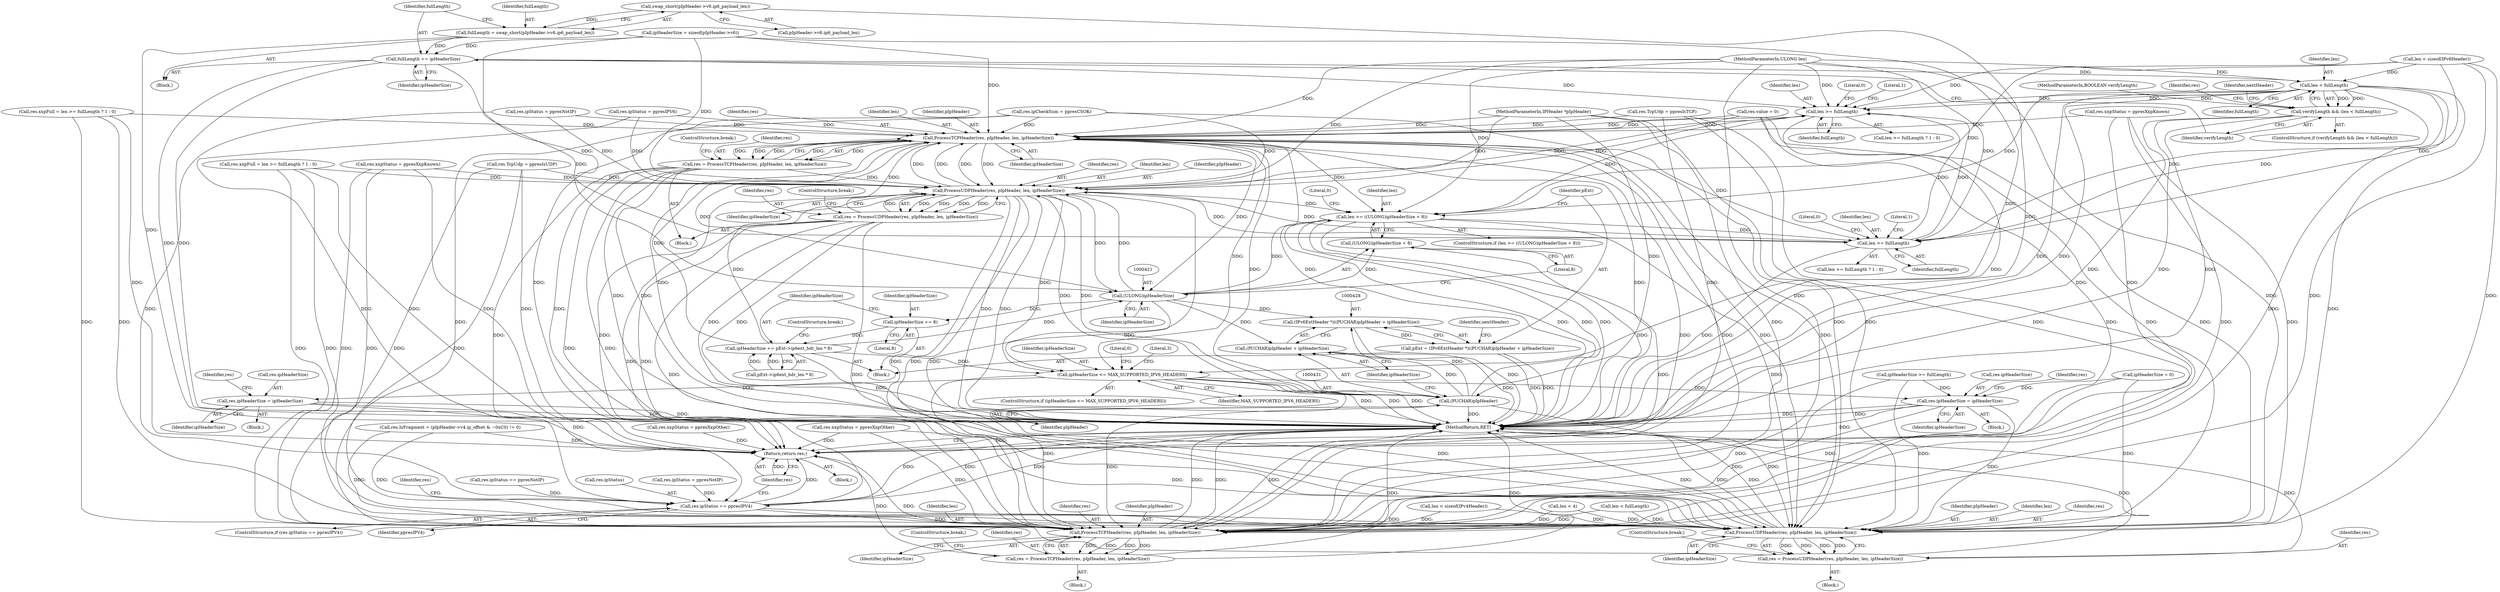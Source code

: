 digraph "0_kvm-guest-drivers-windows_723416fa4210b7464b28eab89cc76252e6193ac1_5@pointer" {
"1000313" [label="(Call,swap_short(pIpHeader->v6.ip6_payload_len))"];
"1000311" [label="(Call,fullLength = swap_short(pIpHeader->v6.ip6_payload_len))"];
"1000319" [label="(Call,fullLength += ipHeaderSize)"];
"1000325" [label="(Call,len < fullLength)"];
"1000323" [label="(Call,verifyLength && (len < fullLength))"];
"1000364" [label="(Call,len >= fullLength)"];
"1000371" [label="(Call,ProcessTCPHeader(res, pIpHeader, len, ipHeaderSize))"];
"1000369" [label="(Call,res = ProcessTCPHeader(res, pIpHeader, len, ipHeaderSize))"];
"1000403" [label="(Call,ProcessUDPHeader(res, pIpHeader, len, ipHeaderSize))"];
"1000396" [label="(Call,len >= fullLength)"];
"1000401" [label="(Call,res = ProcessUDPHeader(res, pIpHeader, len, ipHeaderSize))"];
"1000518" [label="(Call,res.ipStatus == ppresIPV4)"];
"1000553" [label="(Call,ProcessTCPHeader(res, pIpHeader, len, ipHeaderSize))"];
"1000551" [label="(Call,res = ProcessTCPHeader(res, pIpHeader, len, ipHeaderSize))"];
"1000576" [label="(Return,return res;)"];
"1000563" [label="(Call,ProcessUDPHeader(res, pIpHeader, len, ipHeaderSize))"];
"1000561" [label="(Call,res = ProcessUDPHeader(res, pIpHeader, len, ipHeaderSize))"];
"1000417" [label="(Call,len >= ((ULONG)ipHeaderSize + 8))"];
"1000420" [label="(Call,(ULONG)ipHeaderSize)"];
"1000419" [label="(Call,(ULONG)ipHeaderSize + 8)"];
"1000427" [label="(Call,(IPv6ExtHeader *)((PUCHAR)pIpHeader + ipHeaderSize))"];
"1000425" [label="(Call,pExt = (IPv6ExtHeader *)((PUCHAR)pIpHeader + ipHeaderSize))"];
"1000429" [label="(Call,(PUCHAR)pIpHeader + ipHeaderSize)"];
"1000439" [label="(Call,ipHeaderSize += 8)"];
"1000442" [label="(Call,ipHeaderSize += pExt->ip6ext_hdr_len * 8)"];
"1000483" [label="(Call,ipHeaderSize <= MAX_SUPPORTED_IPV6_HEADERS)"];
"1000498" [label="(Call,res.ipHeaderSize = ipHeaderSize)"];
"1000524" [label="(Call,res.ipHeaderSize = ipHeaderSize)"];
"1000430" [label="(Call,(PUCHAR)pIpHeader)"];
"1000519" [label="(Call,res.ipStatus)"];
"1000498" [label="(Call,res.ipHeaderSize = ipHeaderSize)"];
"1000563" [label="(Call,ProcessUDPHeader(res, pIpHeader, len, ipHeaderSize))"];
"1000104" [label="(Block,)"];
"1000443" [label="(Identifier,ipHeaderSize)"];
"1000430" [label="(Call,(PUCHAR)pIpHeader)"];
"1000435" [label="(Identifier,nextHeader)"];
"1000103" [label="(MethodParameterIn,BOOLEAN verifyLength)"];
"1000314" [label="(Call,pIpHeader->v6.ip6_payload_len)"];
"1000271" [label="(Call,len < sizeof(IPv6Header))"];
"1000101" [label="(MethodParameterIn,IPHeader *pIpHeader)"];
"1000423" [label="(Literal,8)"];
"1000407" [label="(Identifier,ipHeaderSize)"];
"1000567" [label="(Identifier,ipHeaderSize)"];
"1000528" [label="(Identifier,ipHeaderSize)"];
"1000568" [label="(ControlStructure,break;)"];
"1000482" [label="(ControlStructure,if (ipHeaderSize <= MAX_SUPPORTED_IPV6_HEADERS))"];
"1000524" [label="(Call,res.ipHeaderSize = ipHeaderSize)"];
"1000419" [label="(Call,(ULONG)ipHeaderSize + 8)"];
"1000417" [label="(Call,len >= ((ULONG)ipHeaderSize + 8))"];
"1000558" [label="(ControlStructure,break;)"];
"1000397" [label="(Identifier,len)"];
"1000485" [label="(Identifier,MAX_SUPPORTED_IPV6_HEADERS)"];
"1000403" [label="(Call,ProcessUDPHeader(res, pIpHeader, len, ipHeaderSize))"];
"1000311" [label="(Call,fullLength = swap_short(pIpHeader->v6.ip6_payload_len))"];
"1000321" [label="(Identifier,ipHeaderSize)"];
"1000406" [label="(Identifier,len)"];
"1000224" [label="(Call,ipHeaderSize >= fullLength)"];
"1000320" [label="(Identifier,fullLength)"];
"1000368" [label="(Literal,0)"];
"1000427" [label="(Call,(IPv6ExtHeader *)((PUCHAR)pIpHeader + ipHeaderSize))"];
"1000367" [label="(Literal,1)"];
"1000551" [label="(Call,res = ProcessTCPHeader(res, pIpHeader, len, ipHeaderSize))"];
"1000331" [label="(Identifier,res)"];
"1000561" [label="(Call,res = ProcessUDPHeader(res, pIpHeader, len, ipHeaderSize))"];
"1000502" [label="(Identifier,ipHeaderSize)"];
"1000520" [label="(Identifier,res)"];
"1000486" [label="(Block,)"];
"1000313" [label="(Call,swap_short(pIpHeader->v6.ip6_payload_len))"];
"1000147" [label="(Call,res.value = 0)"];
"1000439" [label="(Call,ipHeaderSize += 8)"];
"1000442" [label="(Call,ipHeaderSize += pExt->ip6ext_hdr_len * 8)"];
"1000522" [label="(Identifier,ppresIPV4)"];
"1000372" [label="(Identifier,res)"];
"1000319" [label="(Call,fullLength += ipHeaderSize)"];
"1000326" [label="(Identifier,len)"];
"1000433" [label="(Identifier,ipHeaderSize)"];
"1000359" [label="(Call,res.xxpFull = len >= fullLength ? 1 : 0)"];
"1000512" [label="(Call,res.ipStatus = ppresNotIP)"];
"1000401" [label="(Call,res = ProcessUDPHeader(res, pIpHeader, len, ipHeaderSize))"];
"1000429" [label="(Call,(PUCHAR)pIpHeader + ipHeaderSize)"];
"1000375" [label="(Identifier,ipHeaderSize)"];
"1000529" [label="(Call,res.IsFragment = (pIpHeader->v4.ip_offset & ~0xC0) != 0)"];
"1000269" [label="(Block,)"];
"1000531" [label="(Identifier,res)"];
"1000526" [label="(Identifier,res)"];
"1000578" [label="(MethodReturn,RET)"];
"1000312" [label="(Identifier,fullLength)"];
"1000370" [label="(Identifier,res)"];
"1000338" [label="(Identifier,nextHeader)"];
"1000374" [label="(Identifier,len)"];
"1000408" [label="(ControlStructure,break;)"];
"1000441" [label="(Literal,8)"];
"1000432" [label="(Identifier,pIpHeader)"];
"1000576" [label="(Return,return res;)"];
"1000488" [label="(Literal,3)"];
"1000484" [label="(Identifier,ipHeaderSize)"];
"1000396" [label="(Call,len >= fullLength)"];
"1000295" [label="(Call,ipHeaderSize = sizeof(pIpHeader->v6))"];
"1000327" [label="(Identifier,fullLength)"];
"1000440" [label="(Identifier,ipHeaderSize)"];
"1000555" [label="(Identifier,pIpHeader)"];
"1000418" [label="(Identifier,len)"];
"1000557" [label="(Identifier,ipHeaderSize)"];
"1000158" [label="(Call,len < sizeof(IPv4Header))"];
"1000363" [label="(Call,len >= fullLength ? 1 : 0)"];
"1000112" [label="(Call,len < 4)"];
"1000140" [label="(Call,ipHeaderSize = 0)"];
"1000365" [label="(Identifier,len)"];
"1000324" [label="(Identifier,verifyLength)"];
"1000371" [label="(Call,ProcessTCPHeader(res, pIpHeader, len, ipHeaderSize))"];
"1000325" [label="(Call,len < fullLength)"];
"1000483" [label="(Call,ipHeaderSize <= MAX_SUPPORTED_IPV6_HEADERS)"];
"1000554" [label="(Identifier,res)"];
"1000420" [label="(Call,(ULONG)ipHeaderSize)"];
"1000577" [label="(Identifier,res)"];
"1000376" [label="(ControlStructure,break;)"];
"1000214" [label="(Call,res.ipStatus == ppresNotIP)"];
"1000470" [label="(Call,res.xxpStatus = ppresXxpOther)"];
"1000369" [label="(Call,res = ProcessTCPHeader(res, pIpHeader, len, ipHeaderSize))"];
"1000468" [label="(ControlStructure,break;)"];
"1000229" [label="(Call,len < fullLength)"];
"1000426" [label="(Identifier,pExt)"];
"1000405" [label="(Identifier,pIpHeader)"];
"1000398" [label="(Identifier,fullLength)"];
"1000523" [label="(Block,)"];
"1000570" [label="(Call,res.xxpStatus = ppresXxpOther)"];
"1000416" [label="(ControlStructure,if (len >= ((ULONG)ipHeaderSize + 8)))"];
"1000562" [label="(Identifier,res)"];
"1000306" [label="(Call,res.ipCheckSum = ppresCSOK)"];
"1000444" [label="(Call,pExt->ip6ext_hdr_len * 8)"];
"1000301" [label="(Call,res.ipStatus = ppresIPV6)"];
"1000425" [label="(Call,pExt = (IPv6ExtHeader *)((PUCHAR)pIpHeader + ipHeaderSize))"];
"1000322" [label="(ControlStructure,if (verifyLength && (len < fullLength)))"];
"1000349" [label="(Call,res.xxpStatus = ppresXxpKnown)"];
"1000381" [label="(Call,res.xxpStatus = ppresXxpKnown)"];
"1000565" [label="(Identifier,pIpHeader)"];
"1000354" [label="(Call,res.TcpUdp = ppresIsTCP)"];
"1000556" [label="(Identifier,len)"];
"1000517" [label="(ControlStructure,if (res.ipStatus == ppresIPV4))"];
"1000552" [label="(Identifier,res)"];
"1000373" [label="(Identifier,pIpHeader)"];
"1000525" [label="(Call,res.ipHeaderSize)"];
"1000506" [label="(Literal,0)"];
"1000402" [label="(Identifier,res)"];
"1000399" [label="(Literal,1)"];
"1000424" [label="(Block,)"];
"1000553" [label="(Call,ProcessTCPHeader(res, pIpHeader, len, ipHeaderSize))"];
"1000566" [label="(Identifier,len)"];
"1000550" [label="(Block,)"];
"1000395" [label="(Call,len >= fullLength ? 1 : 0)"];
"1000404" [label="(Identifier,res)"];
"1000386" [label="(Call,res.TcpUdp = ppresIsUDP)"];
"1000323" [label="(Call,verifyLength && (len < fullLength))"];
"1000102" [label="(MethodParameterIn,ULONG len)"];
"1000391" [label="(Call,res.xxpFull = len >= fullLength ? 1 : 0)"];
"1000452" [label="(Literal,0)"];
"1000560" [label="(Block,)"];
"1000518" [label="(Call,res.ipStatus == ppresIPV4)"];
"1000344" [label="(Block,)"];
"1000460" [label="(Call,res.ipStatus = ppresNotIP)"];
"1000366" [label="(Identifier,fullLength)"];
"1000564" [label="(Identifier,res)"];
"1000499" [label="(Call,res.ipHeaderSize)"];
"1000400" [label="(Literal,0)"];
"1000364" [label="(Call,len >= fullLength)"];
"1000422" [label="(Identifier,ipHeaderSize)"];
"1000313" -> "1000311"  [label="AST: "];
"1000313" -> "1000314"  [label="CFG: "];
"1000314" -> "1000313"  [label="AST: "];
"1000311" -> "1000313"  [label="CFG: "];
"1000313" -> "1000578"  [label="DDG: "];
"1000313" -> "1000311"  [label="DDG: "];
"1000311" -> "1000269"  [label="AST: "];
"1000312" -> "1000311"  [label="AST: "];
"1000320" -> "1000311"  [label="CFG: "];
"1000311" -> "1000578"  [label="DDG: "];
"1000311" -> "1000319"  [label="DDG: "];
"1000319" -> "1000269"  [label="AST: "];
"1000319" -> "1000321"  [label="CFG: "];
"1000320" -> "1000319"  [label="AST: "];
"1000321" -> "1000319"  [label="AST: "];
"1000324" -> "1000319"  [label="CFG: "];
"1000319" -> "1000578"  [label="DDG: "];
"1000319" -> "1000578"  [label="DDG: "];
"1000295" -> "1000319"  [label="DDG: "];
"1000319" -> "1000325"  [label="DDG: "];
"1000319" -> "1000364"  [label="DDG: "];
"1000319" -> "1000396"  [label="DDG: "];
"1000325" -> "1000323"  [label="AST: "];
"1000325" -> "1000327"  [label="CFG: "];
"1000326" -> "1000325"  [label="AST: "];
"1000327" -> "1000325"  [label="AST: "];
"1000323" -> "1000325"  [label="CFG: "];
"1000325" -> "1000578"  [label="DDG: "];
"1000325" -> "1000578"  [label="DDG: "];
"1000325" -> "1000323"  [label="DDG: "];
"1000325" -> "1000323"  [label="DDG: "];
"1000271" -> "1000325"  [label="DDG: "];
"1000102" -> "1000325"  [label="DDG: "];
"1000325" -> "1000364"  [label="DDG: "];
"1000325" -> "1000364"  [label="DDG: "];
"1000325" -> "1000396"  [label="DDG: "];
"1000325" -> "1000396"  [label="DDG: "];
"1000325" -> "1000417"  [label="DDG: "];
"1000325" -> "1000553"  [label="DDG: "];
"1000325" -> "1000563"  [label="DDG: "];
"1000323" -> "1000322"  [label="AST: "];
"1000323" -> "1000324"  [label="CFG: "];
"1000324" -> "1000323"  [label="AST: "];
"1000331" -> "1000323"  [label="CFG: "];
"1000338" -> "1000323"  [label="CFG: "];
"1000323" -> "1000578"  [label="DDG: "];
"1000323" -> "1000578"  [label="DDG: "];
"1000323" -> "1000578"  [label="DDG: "];
"1000103" -> "1000323"  [label="DDG: "];
"1000364" -> "1000363"  [label="AST: "];
"1000364" -> "1000366"  [label="CFG: "];
"1000365" -> "1000364"  [label="AST: "];
"1000366" -> "1000364"  [label="AST: "];
"1000367" -> "1000364"  [label="CFG: "];
"1000368" -> "1000364"  [label="CFG: "];
"1000364" -> "1000578"  [label="DDG: "];
"1000403" -> "1000364"  [label="DDG: "];
"1000271" -> "1000364"  [label="DDG: "];
"1000371" -> "1000364"  [label="DDG: "];
"1000417" -> "1000364"  [label="DDG: "];
"1000102" -> "1000364"  [label="DDG: "];
"1000396" -> "1000364"  [label="DDG: "];
"1000364" -> "1000371"  [label="DDG: "];
"1000364" -> "1000396"  [label="DDG: "];
"1000371" -> "1000369"  [label="AST: "];
"1000371" -> "1000375"  [label="CFG: "];
"1000372" -> "1000371"  [label="AST: "];
"1000373" -> "1000371"  [label="AST: "];
"1000374" -> "1000371"  [label="AST: "];
"1000375" -> "1000371"  [label="AST: "];
"1000369" -> "1000371"  [label="CFG: "];
"1000371" -> "1000578"  [label="DDG: "];
"1000371" -> "1000578"  [label="DDG: "];
"1000371" -> "1000369"  [label="DDG: "];
"1000371" -> "1000369"  [label="DDG: "];
"1000371" -> "1000369"  [label="DDG: "];
"1000371" -> "1000369"  [label="DDG: "];
"1000460" -> "1000371"  [label="DDG: "];
"1000369" -> "1000371"  [label="DDG: "];
"1000401" -> "1000371"  [label="DDG: "];
"1000306" -> "1000371"  [label="DDG: "];
"1000147" -> "1000371"  [label="DDG: "];
"1000301" -> "1000371"  [label="DDG: "];
"1000349" -> "1000371"  [label="DDG: "];
"1000359" -> "1000371"  [label="DDG: "];
"1000354" -> "1000371"  [label="DDG: "];
"1000403" -> "1000371"  [label="DDG: "];
"1000403" -> "1000371"  [label="DDG: "];
"1000430" -> "1000371"  [label="DDG: "];
"1000101" -> "1000371"  [label="DDG: "];
"1000102" -> "1000371"  [label="DDG: "];
"1000442" -> "1000371"  [label="DDG: "];
"1000420" -> "1000371"  [label="DDG: "];
"1000295" -> "1000371"  [label="DDG: "];
"1000371" -> "1000396"  [label="DDG: "];
"1000371" -> "1000403"  [label="DDG: "];
"1000371" -> "1000403"  [label="DDG: "];
"1000371" -> "1000417"  [label="DDG: "];
"1000371" -> "1000420"  [label="DDG: "];
"1000371" -> "1000430"  [label="DDG: "];
"1000371" -> "1000483"  [label="DDG: "];
"1000371" -> "1000553"  [label="DDG: "];
"1000371" -> "1000553"  [label="DDG: "];
"1000371" -> "1000563"  [label="DDG: "];
"1000371" -> "1000563"  [label="DDG: "];
"1000369" -> "1000344"  [label="AST: "];
"1000370" -> "1000369"  [label="AST: "];
"1000376" -> "1000369"  [label="CFG: "];
"1000369" -> "1000578"  [label="DDG: "];
"1000369" -> "1000578"  [label="DDG: "];
"1000369" -> "1000403"  [label="DDG: "];
"1000369" -> "1000518"  [label="DDG: "];
"1000369" -> "1000553"  [label="DDG: "];
"1000369" -> "1000563"  [label="DDG: "];
"1000369" -> "1000576"  [label="DDG: "];
"1000403" -> "1000401"  [label="AST: "];
"1000403" -> "1000407"  [label="CFG: "];
"1000404" -> "1000403"  [label="AST: "];
"1000405" -> "1000403"  [label="AST: "];
"1000406" -> "1000403"  [label="AST: "];
"1000407" -> "1000403"  [label="AST: "];
"1000401" -> "1000403"  [label="CFG: "];
"1000403" -> "1000578"  [label="DDG: "];
"1000403" -> "1000578"  [label="DDG: "];
"1000403" -> "1000396"  [label="DDG: "];
"1000403" -> "1000401"  [label="DDG: "];
"1000403" -> "1000401"  [label="DDG: "];
"1000403" -> "1000401"  [label="DDG: "];
"1000403" -> "1000401"  [label="DDG: "];
"1000460" -> "1000403"  [label="DDG: "];
"1000391" -> "1000403"  [label="DDG: "];
"1000401" -> "1000403"  [label="DDG: "];
"1000306" -> "1000403"  [label="DDG: "];
"1000147" -> "1000403"  [label="DDG: "];
"1000386" -> "1000403"  [label="DDG: "];
"1000301" -> "1000403"  [label="DDG: "];
"1000381" -> "1000403"  [label="DDG: "];
"1000430" -> "1000403"  [label="DDG: "];
"1000101" -> "1000403"  [label="DDG: "];
"1000396" -> "1000403"  [label="DDG: "];
"1000102" -> "1000403"  [label="DDG: "];
"1000442" -> "1000403"  [label="DDG: "];
"1000420" -> "1000403"  [label="DDG: "];
"1000295" -> "1000403"  [label="DDG: "];
"1000403" -> "1000417"  [label="DDG: "];
"1000403" -> "1000420"  [label="DDG: "];
"1000403" -> "1000430"  [label="DDG: "];
"1000403" -> "1000483"  [label="DDG: "];
"1000403" -> "1000553"  [label="DDG: "];
"1000403" -> "1000553"  [label="DDG: "];
"1000403" -> "1000563"  [label="DDG: "];
"1000403" -> "1000563"  [label="DDG: "];
"1000396" -> "1000395"  [label="AST: "];
"1000396" -> "1000398"  [label="CFG: "];
"1000397" -> "1000396"  [label="AST: "];
"1000398" -> "1000396"  [label="AST: "];
"1000399" -> "1000396"  [label="CFG: "];
"1000400" -> "1000396"  [label="CFG: "];
"1000396" -> "1000578"  [label="DDG: "];
"1000271" -> "1000396"  [label="DDG: "];
"1000417" -> "1000396"  [label="DDG: "];
"1000102" -> "1000396"  [label="DDG: "];
"1000401" -> "1000344"  [label="AST: "];
"1000402" -> "1000401"  [label="AST: "];
"1000408" -> "1000401"  [label="CFG: "];
"1000401" -> "1000578"  [label="DDG: "];
"1000401" -> "1000578"  [label="DDG: "];
"1000401" -> "1000518"  [label="DDG: "];
"1000401" -> "1000553"  [label="DDG: "];
"1000401" -> "1000563"  [label="DDG: "];
"1000401" -> "1000576"  [label="DDG: "];
"1000518" -> "1000517"  [label="AST: "];
"1000518" -> "1000522"  [label="CFG: "];
"1000519" -> "1000518"  [label="AST: "];
"1000522" -> "1000518"  [label="AST: "];
"1000526" -> "1000518"  [label="CFG: "];
"1000577" -> "1000518"  [label="CFG: "];
"1000518" -> "1000578"  [label="DDG: "];
"1000518" -> "1000578"  [label="DDG: "];
"1000518" -> "1000578"  [label="DDG: "];
"1000460" -> "1000518"  [label="DDG: "];
"1000301" -> "1000518"  [label="DDG: "];
"1000214" -> "1000518"  [label="DDG: "];
"1000512" -> "1000518"  [label="DDG: "];
"1000518" -> "1000553"  [label="DDG: "];
"1000518" -> "1000563"  [label="DDG: "];
"1000518" -> "1000576"  [label="DDG: "];
"1000553" -> "1000551"  [label="AST: "];
"1000553" -> "1000557"  [label="CFG: "];
"1000554" -> "1000553"  [label="AST: "];
"1000555" -> "1000553"  [label="AST: "];
"1000556" -> "1000553"  [label="AST: "];
"1000557" -> "1000553"  [label="AST: "];
"1000551" -> "1000553"  [label="CFG: "];
"1000553" -> "1000578"  [label="DDG: "];
"1000553" -> "1000578"  [label="DDG: "];
"1000553" -> "1000578"  [label="DDG: "];
"1000553" -> "1000551"  [label="DDG: "];
"1000553" -> "1000551"  [label="DDG: "];
"1000553" -> "1000551"  [label="DDG: "];
"1000553" -> "1000551"  [label="DDG: "];
"1000524" -> "1000553"  [label="DDG: "];
"1000391" -> "1000553"  [label="DDG: "];
"1000306" -> "1000553"  [label="DDG: "];
"1000147" -> "1000553"  [label="DDG: "];
"1000349" -> "1000553"  [label="DDG: "];
"1000359" -> "1000553"  [label="DDG: "];
"1000381" -> "1000553"  [label="DDG: "];
"1000470" -> "1000553"  [label="DDG: "];
"1000354" -> "1000553"  [label="DDG: "];
"1000386" -> "1000553"  [label="DDG: "];
"1000529" -> "1000553"  [label="DDG: "];
"1000430" -> "1000553"  [label="DDG: "];
"1000101" -> "1000553"  [label="DDG: "];
"1000112" -> "1000553"  [label="DDG: "];
"1000271" -> "1000553"  [label="DDG: "];
"1000158" -> "1000553"  [label="DDG: "];
"1000417" -> "1000553"  [label="DDG: "];
"1000229" -> "1000553"  [label="DDG: "];
"1000102" -> "1000553"  [label="DDG: "];
"1000224" -> "1000553"  [label="DDG: "];
"1000140" -> "1000553"  [label="DDG: "];
"1000483" -> "1000553"  [label="DDG: "];
"1000551" -> "1000550"  [label="AST: "];
"1000552" -> "1000551"  [label="AST: "];
"1000558" -> "1000551"  [label="CFG: "];
"1000551" -> "1000578"  [label="DDG: "];
"1000551" -> "1000578"  [label="DDG: "];
"1000551" -> "1000576"  [label="DDG: "];
"1000576" -> "1000104"  [label="AST: "];
"1000576" -> "1000577"  [label="CFG: "];
"1000577" -> "1000576"  [label="AST: "];
"1000578" -> "1000576"  [label="CFG: "];
"1000576" -> "1000578"  [label="DDG: "];
"1000577" -> "1000576"  [label="DDG: "];
"1000524" -> "1000576"  [label="DDG: "];
"1000570" -> "1000576"  [label="DDG: "];
"1000561" -> "1000576"  [label="DDG: "];
"1000391" -> "1000576"  [label="DDG: "];
"1000306" -> "1000576"  [label="DDG: "];
"1000349" -> "1000576"  [label="DDG: "];
"1000359" -> "1000576"  [label="DDG: "];
"1000381" -> "1000576"  [label="DDG: "];
"1000470" -> "1000576"  [label="DDG: "];
"1000354" -> "1000576"  [label="DDG: "];
"1000498" -> "1000576"  [label="DDG: "];
"1000147" -> "1000576"  [label="DDG: "];
"1000386" -> "1000576"  [label="DDG: "];
"1000529" -> "1000576"  [label="DDG: "];
"1000563" -> "1000561"  [label="AST: "];
"1000563" -> "1000567"  [label="CFG: "];
"1000564" -> "1000563"  [label="AST: "];
"1000565" -> "1000563"  [label="AST: "];
"1000566" -> "1000563"  [label="AST: "];
"1000567" -> "1000563"  [label="AST: "];
"1000561" -> "1000563"  [label="CFG: "];
"1000563" -> "1000578"  [label="DDG: "];
"1000563" -> "1000578"  [label="DDG: "];
"1000563" -> "1000578"  [label="DDG: "];
"1000563" -> "1000561"  [label="DDG: "];
"1000563" -> "1000561"  [label="DDG: "];
"1000563" -> "1000561"  [label="DDG: "];
"1000563" -> "1000561"  [label="DDG: "];
"1000524" -> "1000563"  [label="DDG: "];
"1000391" -> "1000563"  [label="DDG: "];
"1000306" -> "1000563"  [label="DDG: "];
"1000147" -> "1000563"  [label="DDG: "];
"1000349" -> "1000563"  [label="DDG: "];
"1000359" -> "1000563"  [label="DDG: "];
"1000381" -> "1000563"  [label="DDG: "];
"1000470" -> "1000563"  [label="DDG: "];
"1000354" -> "1000563"  [label="DDG: "];
"1000386" -> "1000563"  [label="DDG: "];
"1000529" -> "1000563"  [label="DDG: "];
"1000430" -> "1000563"  [label="DDG: "];
"1000101" -> "1000563"  [label="DDG: "];
"1000112" -> "1000563"  [label="DDG: "];
"1000271" -> "1000563"  [label="DDG: "];
"1000158" -> "1000563"  [label="DDG: "];
"1000417" -> "1000563"  [label="DDG: "];
"1000229" -> "1000563"  [label="DDG: "];
"1000102" -> "1000563"  [label="DDG: "];
"1000224" -> "1000563"  [label="DDG: "];
"1000140" -> "1000563"  [label="DDG: "];
"1000483" -> "1000563"  [label="DDG: "];
"1000561" -> "1000560"  [label="AST: "];
"1000562" -> "1000561"  [label="AST: "];
"1000568" -> "1000561"  [label="CFG: "];
"1000561" -> "1000578"  [label="DDG: "];
"1000561" -> "1000578"  [label="DDG: "];
"1000417" -> "1000416"  [label="AST: "];
"1000417" -> "1000419"  [label="CFG: "];
"1000418" -> "1000417"  [label="AST: "];
"1000419" -> "1000417"  [label="AST: "];
"1000426" -> "1000417"  [label="CFG: "];
"1000452" -> "1000417"  [label="CFG: "];
"1000417" -> "1000578"  [label="DDG: "];
"1000417" -> "1000578"  [label="DDG: "];
"1000417" -> "1000578"  [label="DDG: "];
"1000271" -> "1000417"  [label="DDG: "];
"1000102" -> "1000417"  [label="DDG: "];
"1000420" -> "1000417"  [label="DDG: "];
"1000420" -> "1000419"  [label="AST: "];
"1000420" -> "1000422"  [label="CFG: "];
"1000421" -> "1000420"  [label="AST: "];
"1000422" -> "1000420"  [label="AST: "];
"1000423" -> "1000420"  [label="CFG: "];
"1000420" -> "1000419"  [label="DDG: "];
"1000442" -> "1000420"  [label="DDG: "];
"1000295" -> "1000420"  [label="DDG: "];
"1000420" -> "1000427"  [label="DDG: "];
"1000420" -> "1000429"  [label="DDG: "];
"1000420" -> "1000439"  [label="DDG: "];
"1000420" -> "1000483"  [label="DDG: "];
"1000419" -> "1000423"  [label="CFG: "];
"1000423" -> "1000419"  [label="AST: "];
"1000419" -> "1000578"  [label="DDG: "];
"1000427" -> "1000425"  [label="AST: "];
"1000427" -> "1000429"  [label="CFG: "];
"1000428" -> "1000427"  [label="AST: "];
"1000429" -> "1000427"  [label="AST: "];
"1000425" -> "1000427"  [label="CFG: "];
"1000427" -> "1000578"  [label="DDG: "];
"1000427" -> "1000425"  [label="DDG: "];
"1000430" -> "1000427"  [label="DDG: "];
"1000425" -> "1000424"  [label="AST: "];
"1000426" -> "1000425"  [label="AST: "];
"1000435" -> "1000425"  [label="CFG: "];
"1000425" -> "1000578"  [label="DDG: "];
"1000425" -> "1000578"  [label="DDG: "];
"1000429" -> "1000433"  [label="CFG: "];
"1000430" -> "1000429"  [label="AST: "];
"1000433" -> "1000429"  [label="AST: "];
"1000429" -> "1000578"  [label="DDG: "];
"1000430" -> "1000429"  [label="DDG: "];
"1000439" -> "1000424"  [label="AST: "];
"1000439" -> "1000441"  [label="CFG: "];
"1000440" -> "1000439"  [label="AST: "];
"1000441" -> "1000439"  [label="AST: "];
"1000443" -> "1000439"  [label="CFG: "];
"1000439" -> "1000442"  [label="DDG: "];
"1000442" -> "1000424"  [label="AST: "];
"1000442" -> "1000444"  [label="CFG: "];
"1000443" -> "1000442"  [label="AST: "];
"1000444" -> "1000442"  [label="AST: "];
"1000468" -> "1000442"  [label="CFG: "];
"1000442" -> "1000578"  [label="DDG: "];
"1000444" -> "1000442"  [label="DDG: "];
"1000444" -> "1000442"  [label="DDG: "];
"1000442" -> "1000483"  [label="DDG: "];
"1000483" -> "1000482"  [label="AST: "];
"1000483" -> "1000485"  [label="CFG: "];
"1000484" -> "1000483"  [label="AST: "];
"1000485" -> "1000483"  [label="AST: "];
"1000488" -> "1000483"  [label="CFG: "];
"1000506" -> "1000483"  [label="CFG: "];
"1000483" -> "1000578"  [label="DDG: "];
"1000483" -> "1000578"  [label="DDG: "];
"1000483" -> "1000578"  [label="DDG: "];
"1000295" -> "1000483"  [label="DDG: "];
"1000483" -> "1000498"  [label="DDG: "];
"1000483" -> "1000524"  [label="DDG: "];
"1000498" -> "1000486"  [label="AST: "];
"1000498" -> "1000502"  [label="CFG: "];
"1000499" -> "1000498"  [label="AST: "];
"1000502" -> "1000498"  [label="AST: "];
"1000520" -> "1000498"  [label="CFG: "];
"1000498" -> "1000578"  [label="DDG: "];
"1000498" -> "1000578"  [label="DDG: "];
"1000524" -> "1000523"  [label="AST: "];
"1000524" -> "1000528"  [label="CFG: "];
"1000525" -> "1000524"  [label="AST: "];
"1000528" -> "1000524"  [label="AST: "];
"1000531" -> "1000524"  [label="CFG: "];
"1000524" -> "1000578"  [label="DDG: "];
"1000524" -> "1000578"  [label="DDG: "];
"1000224" -> "1000524"  [label="DDG: "];
"1000140" -> "1000524"  [label="DDG: "];
"1000430" -> "1000432"  [label="CFG: "];
"1000431" -> "1000430"  [label="AST: "];
"1000432" -> "1000430"  [label="AST: "];
"1000433" -> "1000430"  [label="CFG: "];
"1000430" -> "1000578"  [label="DDG: "];
"1000101" -> "1000430"  [label="DDG: "];
}
